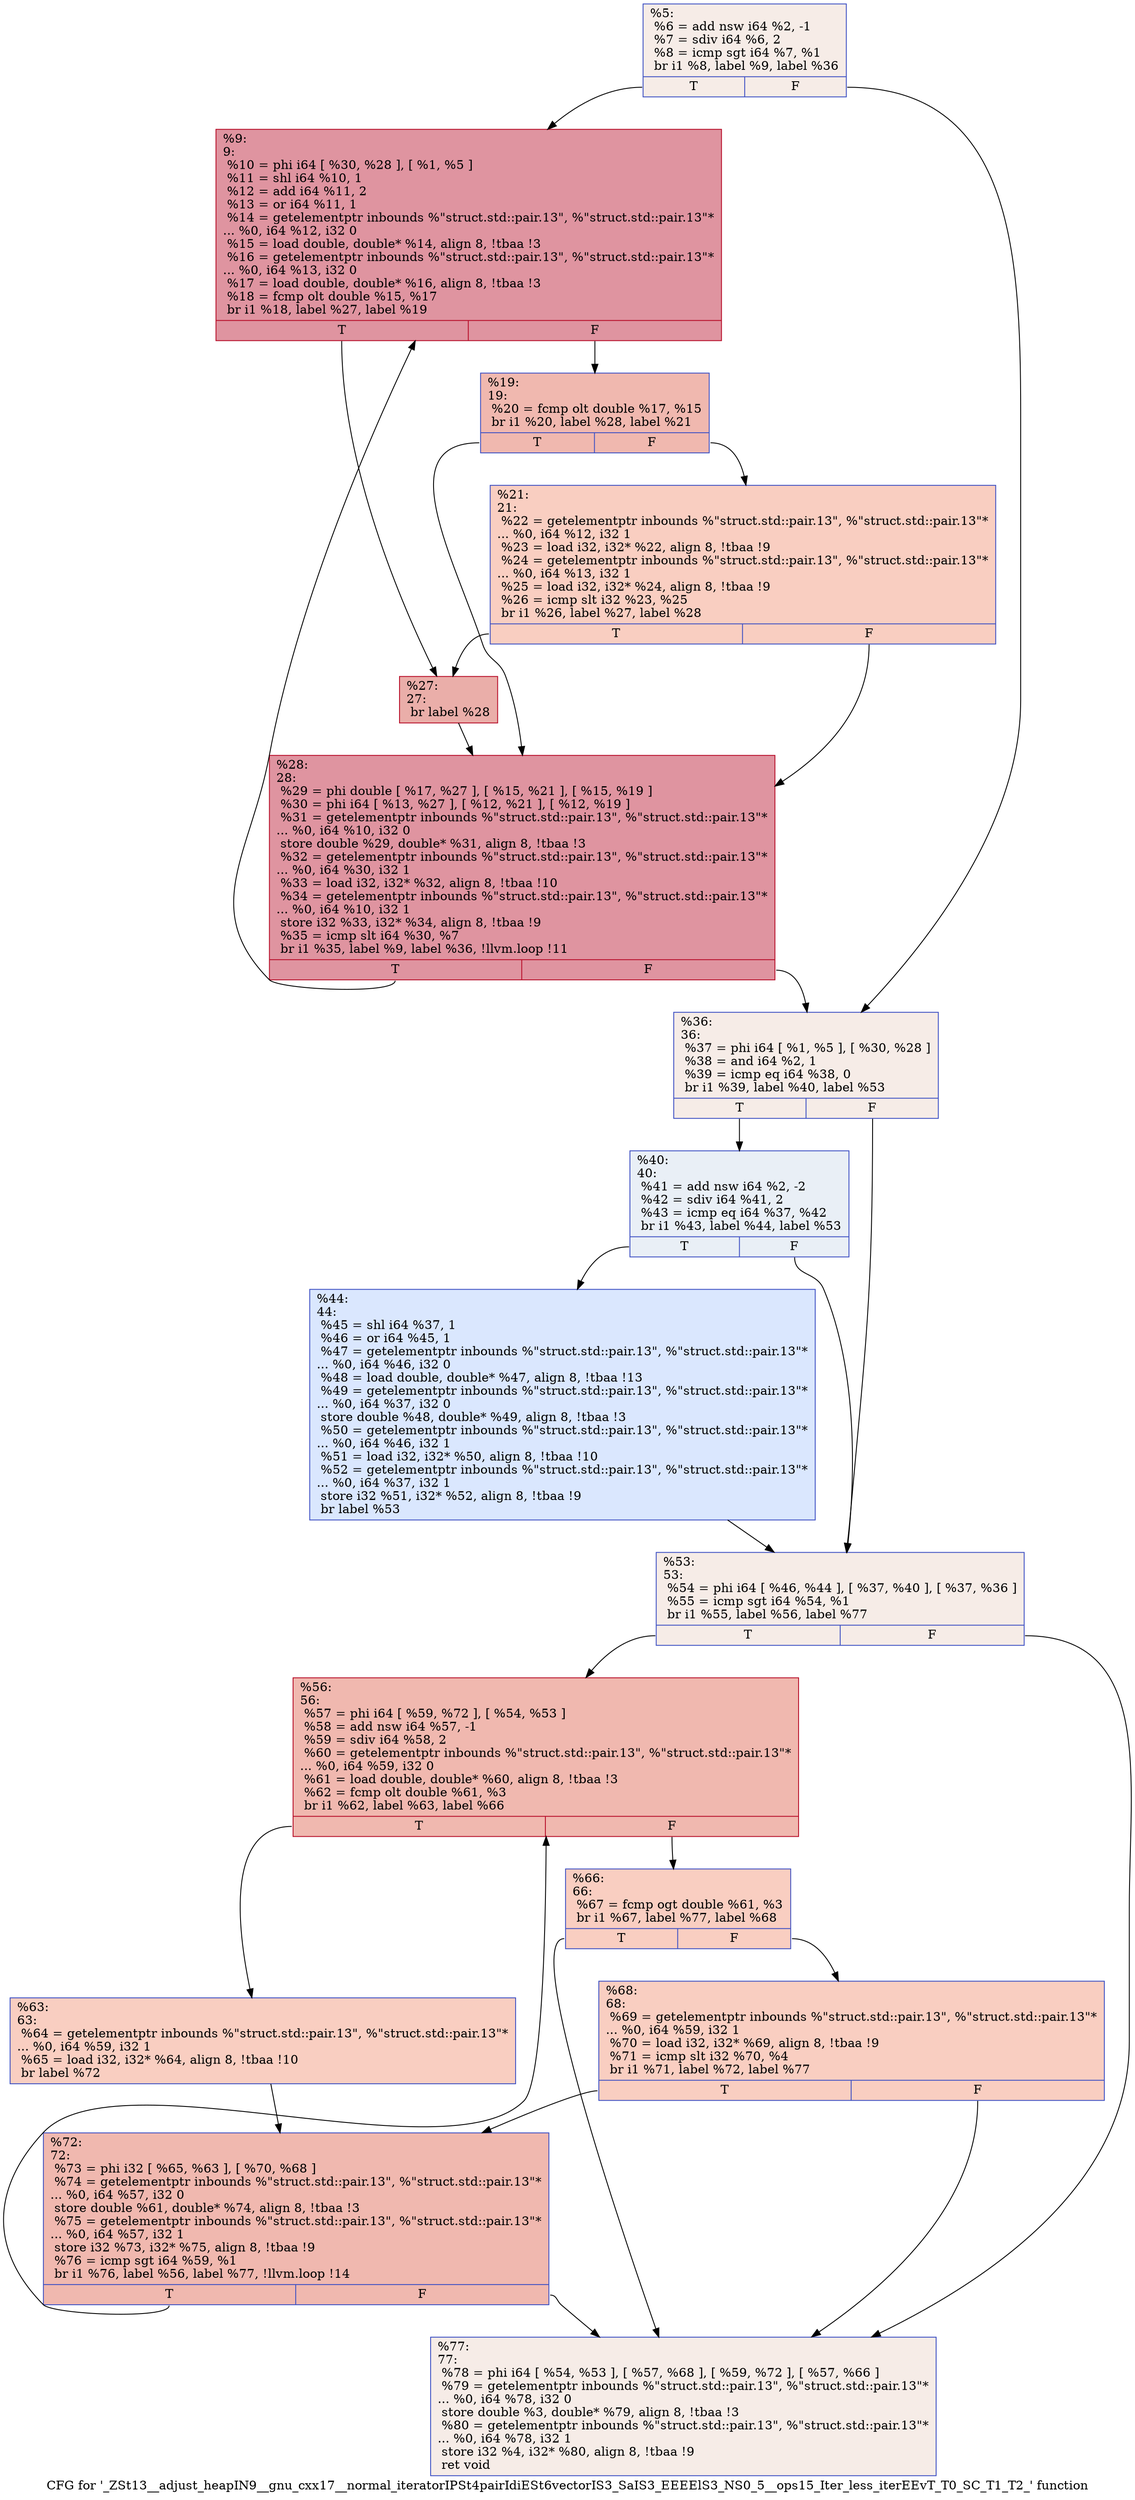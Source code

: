 digraph "CFG for '_ZSt13__adjust_heapIN9__gnu_cxx17__normal_iteratorIPSt4pairIdiESt6vectorIS3_SaIS3_EEEElS3_NS0_5__ops15_Iter_less_iterEEvT_T0_SC_T1_T2_' function" {
	label="CFG for '_ZSt13__adjust_heapIN9__gnu_cxx17__normal_iteratorIPSt4pairIdiESt6vectorIS3_SaIS3_EEEElS3_NS0_5__ops15_Iter_less_iterEEvT_T0_SC_T1_T2_' function";

	Node0x55e2c5d455c0 [shape=record,color="#3d50c3ff", style=filled, fillcolor="#ead5c970",label="{%5:\l  %6 = add nsw i64 %2, -1\l  %7 = sdiv i64 %6, 2\l  %8 = icmp sgt i64 %7, %1\l  br i1 %8, label %9, label %36\l|{<s0>T|<s1>F}}"];
	Node0x55e2c5d455c0:s0 -> Node0x55e2c5d453b0;
	Node0x55e2c5d455c0:s1 -> Node0x55e2c5d456a0;
	Node0x55e2c5d453b0 [shape=record,color="#b70d28ff", style=filled, fillcolor="#b70d2870",label="{%9:\l9:                                                \l  %10 = phi i64 [ %30, %28 ], [ %1, %5 ]\l  %11 = shl i64 %10, 1\l  %12 = add i64 %11, 2\l  %13 = or i64 %11, 1\l  %14 = getelementptr inbounds %\"struct.std::pair.13\", %\"struct.std::pair.13\"*\l... %0, i64 %12, i32 0\l  %15 = load double, double* %14, align 8, !tbaa !3\l  %16 = getelementptr inbounds %\"struct.std::pair.13\", %\"struct.std::pair.13\"*\l... %0, i64 %13, i32 0\l  %17 = load double, double* %16, align 8, !tbaa !3\l  %18 = fcmp olt double %15, %17\l  br i1 %18, label %27, label %19\l|{<s0>T|<s1>F}}"];
	Node0x55e2c5d453b0:s0 -> Node0x55e2c5d459f0;
	Node0x55e2c5d453b0:s1 -> Node0x55e2c5cde010;
	Node0x55e2c5cde010 [shape=record,color="#3d50c3ff", style=filled, fillcolor="#dc5d4a70",label="{%19:\l19:                                               \l  %20 = fcmp olt double %17, %15\l  br i1 %20, label %28, label %21\l|{<s0>T|<s1>F}}"];
	Node0x55e2c5cde010:s0 -> Node0x55e2c5d457a0;
	Node0x55e2c5cde010:s1 -> Node0x55e2c5cde1a0;
	Node0x55e2c5cde1a0 [shape=record,color="#3d50c3ff", style=filled, fillcolor="#f2907270",label="{%21:\l21:                                               \l  %22 = getelementptr inbounds %\"struct.std::pair.13\", %\"struct.std::pair.13\"*\l... %0, i64 %12, i32 1\l  %23 = load i32, i32* %22, align 8, !tbaa !9\l  %24 = getelementptr inbounds %\"struct.std::pair.13\", %\"struct.std::pair.13\"*\l... %0, i64 %13, i32 1\l  %25 = load i32, i32* %24, align 8, !tbaa !9\l  %26 = icmp slt i32 %23, %25\l  br i1 %26, label %27, label %28\l|{<s0>T|<s1>F}}"];
	Node0x55e2c5cde1a0:s0 -> Node0x55e2c5d459f0;
	Node0x55e2c5cde1a0:s1 -> Node0x55e2c5d457a0;
	Node0x55e2c5d459f0 [shape=record,color="#b70d28ff", style=filled, fillcolor="#d0473d70",label="{%27:\l27:                                               \l  br label %28\l}"];
	Node0x55e2c5d459f0 -> Node0x55e2c5d457a0;
	Node0x55e2c5d457a0 [shape=record,color="#b70d28ff", style=filled, fillcolor="#b70d2870",label="{%28:\l28:                                               \l  %29 = phi double [ %17, %27 ], [ %15, %21 ], [ %15, %19 ]\l  %30 = phi i64 [ %13, %27 ], [ %12, %21 ], [ %12, %19 ]\l  %31 = getelementptr inbounds %\"struct.std::pair.13\", %\"struct.std::pair.13\"*\l... %0, i64 %10, i32 0\l  store double %29, double* %31, align 8, !tbaa !3\l  %32 = getelementptr inbounds %\"struct.std::pair.13\", %\"struct.std::pair.13\"*\l... %0, i64 %30, i32 1\l  %33 = load i32, i32* %32, align 8, !tbaa !10\l  %34 = getelementptr inbounds %\"struct.std::pair.13\", %\"struct.std::pair.13\"*\l... %0, i64 %10, i32 1\l  store i32 %33, i32* %34, align 8, !tbaa !9\l  %35 = icmp slt i64 %30, %7\l  br i1 %35, label %9, label %36, !llvm.loop !11\l|{<s0>T|<s1>F}}"];
	Node0x55e2c5d457a0:s0 -> Node0x55e2c5d453b0;
	Node0x55e2c5d457a0:s1 -> Node0x55e2c5d456a0;
	Node0x55e2c5d456a0 [shape=record,color="#3d50c3ff", style=filled, fillcolor="#ead5c970",label="{%36:\l36:                                               \l  %37 = phi i64 [ %1, %5 ], [ %30, %28 ]\l  %38 = and i64 %2, 1\l  %39 = icmp eq i64 %38, 0\l  br i1 %39, label %40, label %53\l|{<s0>T|<s1>F}}"];
	Node0x55e2c5d456a0:s0 -> Node0x55e2c5d25710;
	Node0x55e2c5d456a0:s1 -> Node0x55e2c5d25760;
	Node0x55e2c5d25710 [shape=record,color="#3d50c3ff", style=filled, fillcolor="#cedaeb70",label="{%40:\l40:                                               \l  %41 = add nsw i64 %2, -2\l  %42 = sdiv i64 %41, 2\l  %43 = icmp eq i64 %37, %42\l  br i1 %43, label %44, label %53\l|{<s0>T|<s1>F}}"];
	Node0x55e2c5d25710:s0 -> Node0x55e2c5d25a10;
	Node0x55e2c5d25710:s1 -> Node0x55e2c5d25760;
	Node0x55e2c5d25a10 [shape=record,color="#3d50c3ff", style=filled, fillcolor="#abc8fd70",label="{%44:\l44:                                               \l  %45 = shl i64 %37, 1\l  %46 = or i64 %45, 1\l  %47 = getelementptr inbounds %\"struct.std::pair.13\", %\"struct.std::pair.13\"*\l... %0, i64 %46, i32 0\l  %48 = load double, double* %47, align 8, !tbaa !13\l  %49 = getelementptr inbounds %\"struct.std::pair.13\", %\"struct.std::pair.13\"*\l... %0, i64 %37, i32 0\l  store double %48, double* %49, align 8, !tbaa !3\l  %50 = getelementptr inbounds %\"struct.std::pair.13\", %\"struct.std::pair.13\"*\l... %0, i64 %46, i32 1\l  %51 = load i32, i32* %50, align 8, !tbaa !10\l  %52 = getelementptr inbounds %\"struct.std::pair.13\", %\"struct.std::pair.13\"*\l... %0, i64 %37, i32 1\l  store i32 %51, i32* %52, align 8, !tbaa !9\l  br label %53\l}"];
	Node0x55e2c5d25a10 -> Node0x55e2c5d25760;
	Node0x55e2c5d25760 [shape=record,color="#3d50c3ff", style=filled, fillcolor="#ead5c970",label="{%53:\l53:                                               \l  %54 = phi i64 [ %46, %44 ], [ %37, %40 ], [ %37, %36 ]\l  %55 = icmp sgt i64 %54, %1\l  br i1 %55, label %56, label %77\l|{<s0>T|<s1>F}}"];
	Node0x55e2c5d25760:s0 -> Node0x55e2c5d26300;
	Node0x55e2c5d25760:s1 -> Node0x55e2c5d26350;
	Node0x55e2c5d26300 [shape=record,color="#b70d28ff", style=filled, fillcolor="#dc5d4a70",label="{%56:\l56:                                               \l  %57 = phi i64 [ %59, %72 ], [ %54, %53 ]\l  %58 = add nsw i64 %57, -1\l  %59 = sdiv i64 %58, 2\l  %60 = getelementptr inbounds %\"struct.std::pair.13\", %\"struct.std::pair.13\"*\l... %0, i64 %59, i32 0\l  %61 = load double, double* %60, align 8, !tbaa !3\l  %62 = fcmp olt double %61, %3\l  br i1 %62, label %63, label %66\l|{<s0>T|<s1>F}}"];
	Node0x55e2c5d26300:s0 -> Node0x55e2c5d26830;
	Node0x55e2c5d26300:s1 -> Node0x55e2c5d26880;
	Node0x55e2c5d26830 [shape=record,color="#3d50c3ff", style=filled, fillcolor="#f2907270",label="{%63:\l63:                                               \l  %64 = getelementptr inbounds %\"struct.std::pair.13\", %\"struct.std::pair.13\"*\l... %0, i64 %59, i32 1\l  %65 = load i32, i32* %64, align 8, !tbaa !10\l  br label %72\l}"];
	Node0x55e2c5d26830 -> Node0x55e2c5d26450;
	Node0x55e2c5d26880 [shape=record,color="#3d50c3ff", style=filled, fillcolor="#f2907270",label="{%66:\l66:                                               \l  %67 = fcmp ogt double %61, %3\l  br i1 %67, label %77, label %68\l|{<s0>T|<s1>F}}"];
	Node0x55e2c5d26880:s0 -> Node0x55e2c5d26350;
	Node0x55e2c5d26880:s1 -> Node0x55e2c5d26bb0;
	Node0x55e2c5d26bb0 [shape=record,color="#3d50c3ff", style=filled, fillcolor="#f2907270",label="{%68:\l68:                                               \l  %69 = getelementptr inbounds %\"struct.std::pair.13\", %\"struct.std::pair.13\"*\l... %0, i64 %59, i32 1\l  %70 = load i32, i32* %69, align 8, !tbaa !9\l  %71 = icmp slt i32 %70, %4\l  br i1 %71, label %72, label %77\l|{<s0>T|<s1>F}}"];
	Node0x55e2c5d26bb0:s0 -> Node0x55e2c5d26450;
	Node0x55e2c5d26bb0:s1 -> Node0x55e2c5d26350;
	Node0x55e2c5d26450 [shape=record,color="#3d50c3ff", style=filled, fillcolor="#dc5d4a70",label="{%72:\l72:                                               \l  %73 = phi i32 [ %65, %63 ], [ %70, %68 ]\l  %74 = getelementptr inbounds %\"struct.std::pair.13\", %\"struct.std::pair.13\"*\l... %0, i64 %57, i32 0\l  store double %61, double* %74, align 8, !tbaa !3\l  %75 = getelementptr inbounds %\"struct.std::pair.13\", %\"struct.std::pair.13\"*\l... %0, i64 %57, i32 1\l  store i32 %73, i32* %75, align 8, !tbaa !9\l  %76 = icmp sgt i64 %59, %1\l  br i1 %76, label %56, label %77, !llvm.loop !14\l|{<s0>T|<s1>F}}"];
	Node0x55e2c5d26450:s0 -> Node0x55e2c5d26300;
	Node0x55e2c5d26450:s1 -> Node0x55e2c5d26350;
	Node0x55e2c5d26350 [shape=record,color="#3d50c3ff", style=filled, fillcolor="#ead5c970",label="{%77:\l77:                                               \l  %78 = phi i64 [ %54, %53 ], [ %57, %68 ], [ %59, %72 ], [ %57, %66 ]\l  %79 = getelementptr inbounds %\"struct.std::pair.13\", %\"struct.std::pair.13\"*\l... %0, i64 %78, i32 0\l  store double %3, double* %79, align 8, !tbaa !3\l  %80 = getelementptr inbounds %\"struct.std::pair.13\", %\"struct.std::pair.13\"*\l... %0, i64 %78, i32 1\l  store i32 %4, i32* %80, align 8, !tbaa !9\l  ret void\l}"];
}
